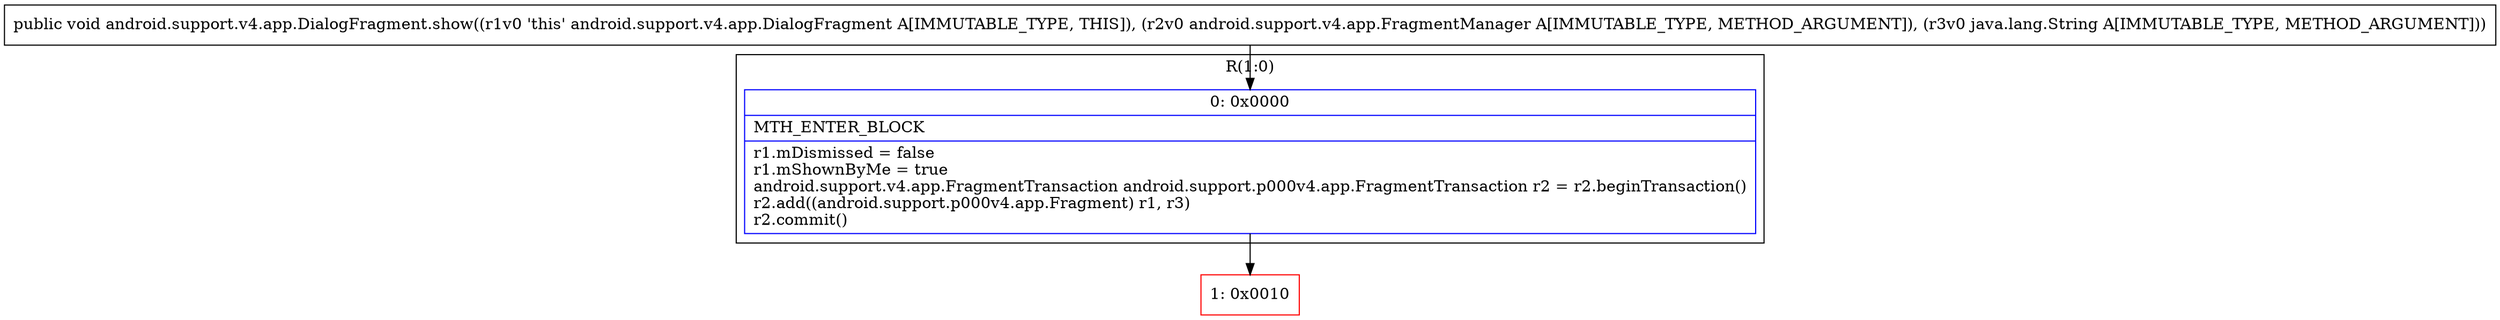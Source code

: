 digraph "CFG forandroid.support.v4.app.DialogFragment.show(Landroid\/support\/v4\/app\/FragmentManager;Ljava\/lang\/String;)V" {
subgraph cluster_Region_652779400 {
label = "R(1:0)";
node [shape=record,color=blue];
Node_0 [shape=record,label="{0\:\ 0x0000|MTH_ENTER_BLOCK\l|r1.mDismissed = false\lr1.mShownByMe = true\landroid.support.v4.app.FragmentTransaction android.support.p000v4.app.FragmentTransaction r2 = r2.beginTransaction()\lr2.add((android.support.p000v4.app.Fragment) r1, r3)\lr2.commit()\l}"];
}
Node_1 [shape=record,color=red,label="{1\:\ 0x0010}"];
MethodNode[shape=record,label="{public void android.support.v4.app.DialogFragment.show((r1v0 'this' android.support.v4.app.DialogFragment A[IMMUTABLE_TYPE, THIS]), (r2v0 android.support.v4.app.FragmentManager A[IMMUTABLE_TYPE, METHOD_ARGUMENT]), (r3v0 java.lang.String A[IMMUTABLE_TYPE, METHOD_ARGUMENT])) }"];
MethodNode -> Node_0;
Node_0 -> Node_1;
}

